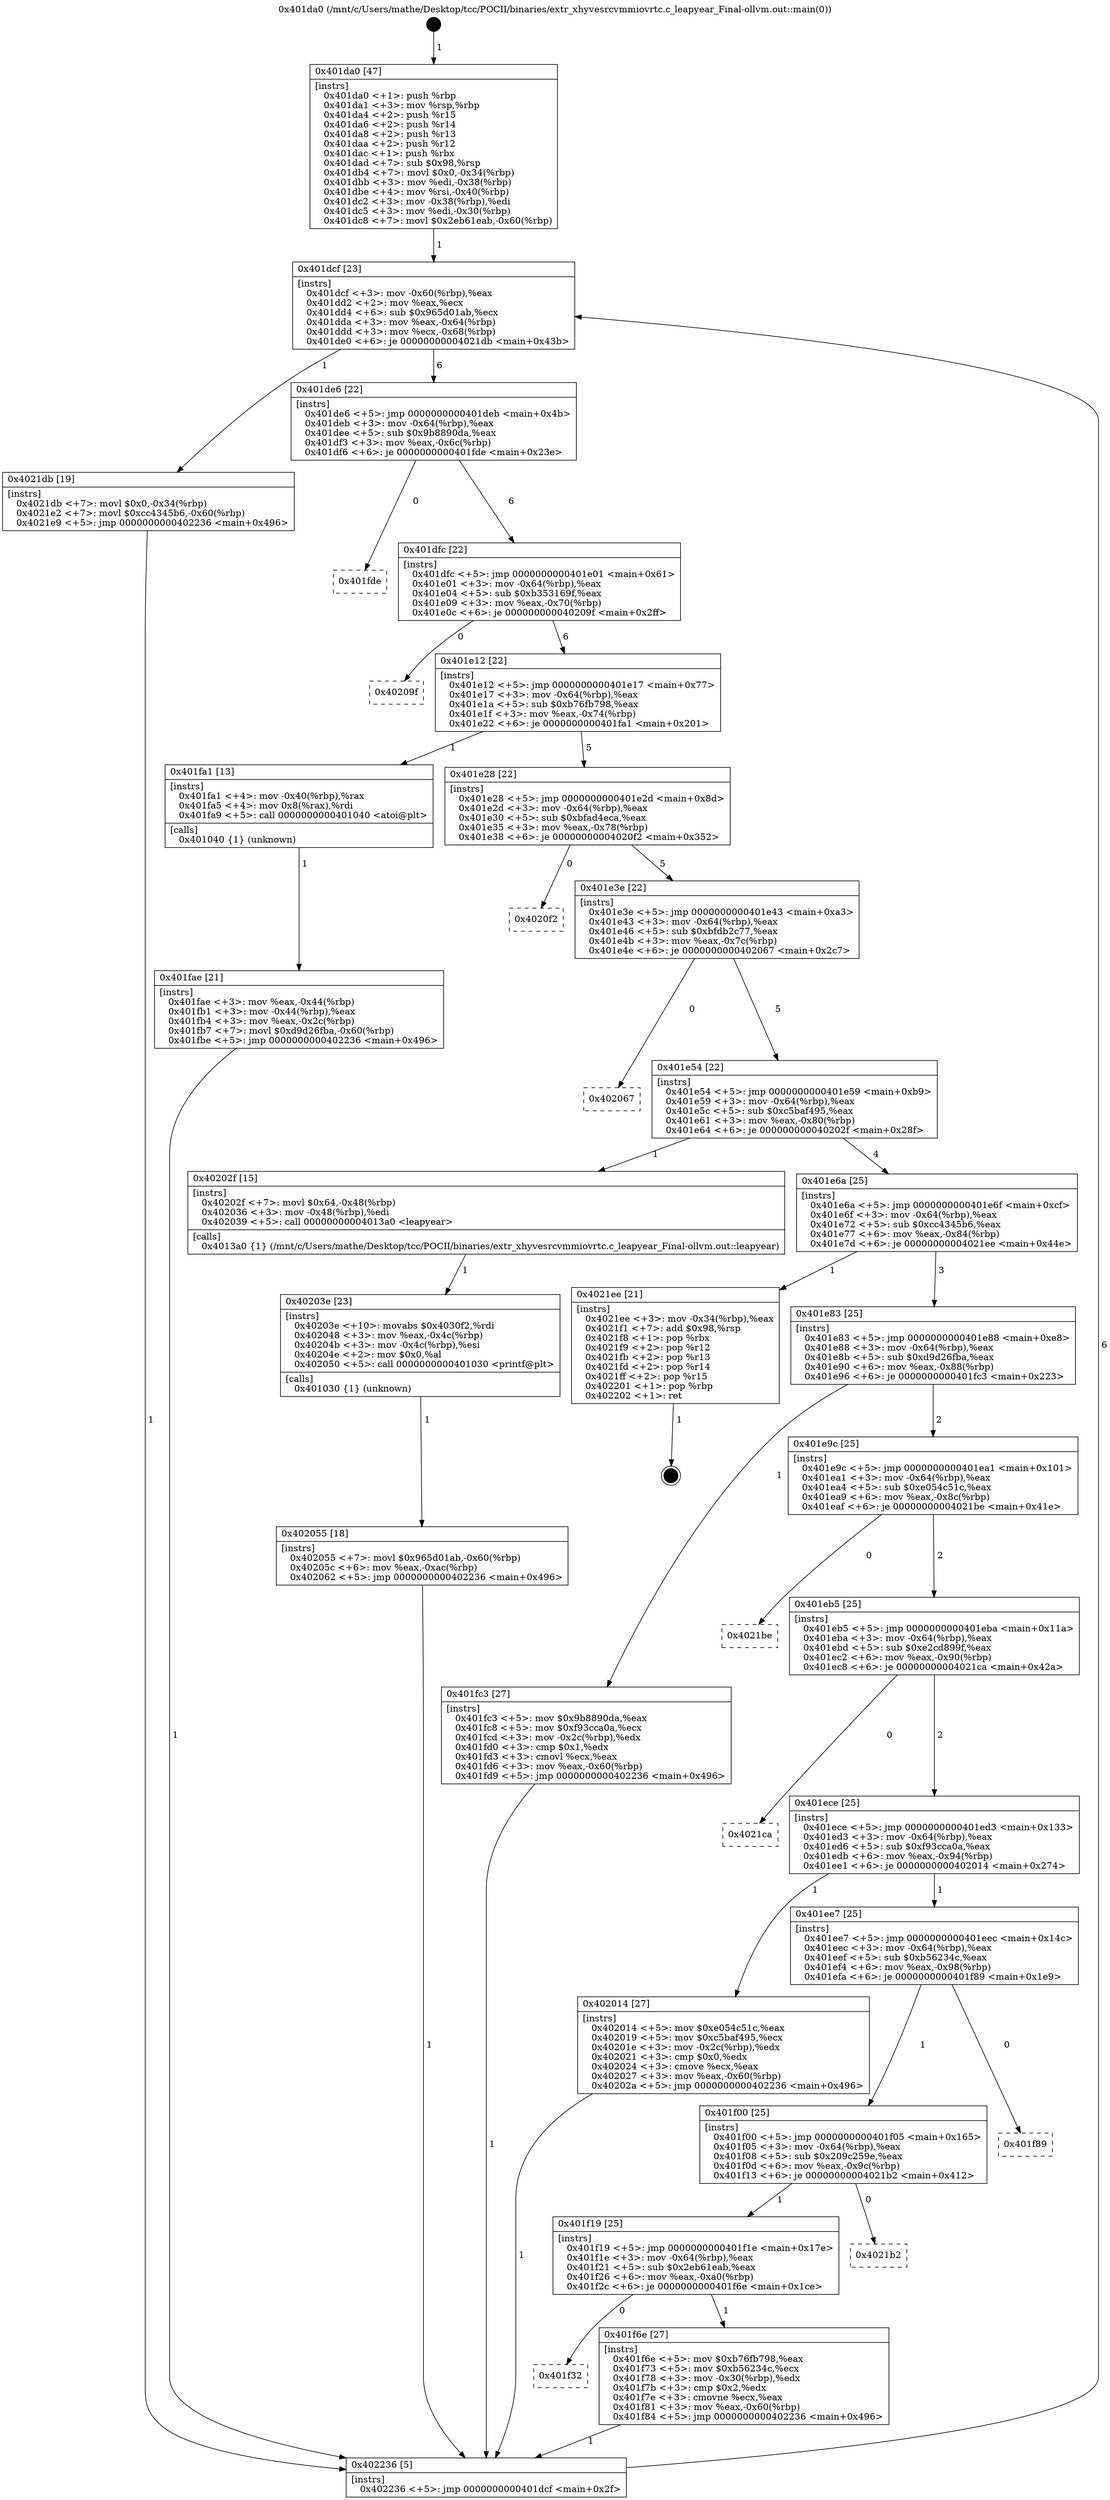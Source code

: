digraph "0x401da0" {
  label = "0x401da0 (/mnt/c/Users/mathe/Desktop/tcc/POCII/binaries/extr_xhyvesrcvmmiovrtc.c_leapyear_Final-ollvm.out::main(0))"
  labelloc = "t"
  node[shape=record]

  Entry [label="",width=0.3,height=0.3,shape=circle,fillcolor=black,style=filled]
  "0x401dcf" [label="{
     0x401dcf [23]\l
     | [instrs]\l
     &nbsp;&nbsp;0x401dcf \<+3\>: mov -0x60(%rbp),%eax\l
     &nbsp;&nbsp;0x401dd2 \<+2\>: mov %eax,%ecx\l
     &nbsp;&nbsp;0x401dd4 \<+6\>: sub $0x965d01ab,%ecx\l
     &nbsp;&nbsp;0x401dda \<+3\>: mov %eax,-0x64(%rbp)\l
     &nbsp;&nbsp;0x401ddd \<+3\>: mov %ecx,-0x68(%rbp)\l
     &nbsp;&nbsp;0x401de0 \<+6\>: je 00000000004021db \<main+0x43b\>\l
  }"]
  "0x4021db" [label="{
     0x4021db [19]\l
     | [instrs]\l
     &nbsp;&nbsp;0x4021db \<+7\>: movl $0x0,-0x34(%rbp)\l
     &nbsp;&nbsp;0x4021e2 \<+7\>: movl $0xcc4345b6,-0x60(%rbp)\l
     &nbsp;&nbsp;0x4021e9 \<+5\>: jmp 0000000000402236 \<main+0x496\>\l
  }"]
  "0x401de6" [label="{
     0x401de6 [22]\l
     | [instrs]\l
     &nbsp;&nbsp;0x401de6 \<+5\>: jmp 0000000000401deb \<main+0x4b\>\l
     &nbsp;&nbsp;0x401deb \<+3\>: mov -0x64(%rbp),%eax\l
     &nbsp;&nbsp;0x401dee \<+5\>: sub $0x9b8890da,%eax\l
     &nbsp;&nbsp;0x401df3 \<+3\>: mov %eax,-0x6c(%rbp)\l
     &nbsp;&nbsp;0x401df6 \<+6\>: je 0000000000401fde \<main+0x23e\>\l
  }"]
  Exit [label="",width=0.3,height=0.3,shape=circle,fillcolor=black,style=filled,peripheries=2]
  "0x401fde" [label="{
     0x401fde\l
  }", style=dashed]
  "0x401dfc" [label="{
     0x401dfc [22]\l
     | [instrs]\l
     &nbsp;&nbsp;0x401dfc \<+5\>: jmp 0000000000401e01 \<main+0x61\>\l
     &nbsp;&nbsp;0x401e01 \<+3\>: mov -0x64(%rbp),%eax\l
     &nbsp;&nbsp;0x401e04 \<+5\>: sub $0xb353169f,%eax\l
     &nbsp;&nbsp;0x401e09 \<+3\>: mov %eax,-0x70(%rbp)\l
     &nbsp;&nbsp;0x401e0c \<+6\>: je 000000000040209f \<main+0x2ff\>\l
  }"]
  "0x402055" [label="{
     0x402055 [18]\l
     | [instrs]\l
     &nbsp;&nbsp;0x402055 \<+7\>: movl $0x965d01ab,-0x60(%rbp)\l
     &nbsp;&nbsp;0x40205c \<+6\>: mov %eax,-0xac(%rbp)\l
     &nbsp;&nbsp;0x402062 \<+5\>: jmp 0000000000402236 \<main+0x496\>\l
  }"]
  "0x40209f" [label="{
     0x40209f\l
  }", style=dashed]
  "0x401e12" [label="{
     0x401e12 [22]\l
     | [instrs]\l
     &nbsp;&nbsp;0x401e12 \<+5\>: jmp 0000000000401e17 \<main+0x77\>\l
     &nbsp;&nbsp;0x401e17 \<+3\>: mov -0x64(%rbp),%eax\l
     &nbsp;&nbsp;0x401e1a \<+5\>: sub $0xb76fb798,%eax\l
     &nbsp;&nbsp;0x401e1f \<+3\>: mov %eax,-0x74(%rbp)\l
     &nbsp;&nbsp;0x401e22 \<+6\>: je 0000000000401fa1 \<main+0x201\>\l
  }"]
  "0x40203e" [label="{
     0x40203e [23]\l
     | [instrs]\l
     &nbsp;&nbsp;0x40203e \<+10\>: movabs $0x4030f2,%rdi\l
     &nbsp;&nbsp;0x402048 \<+3\>: mov %eax,-0x4c(%rbp)\l
     &nbsp;&nbsp;0x40204b \<+3\>: mov -0x4c(%rbp),%esi\l
     &nbsp;&nbsp;0x40204e \<+2\>: mov $0x0,%al\l
     &nbsp;&nbsp;0x402050 \<+5\>: call 0000000000401030 \<printf@plt\>\l
     | [calls]\l
     &nbsp;&nbsp;0x401030 \{1\} (unknown)\l
  }"]
  "0x401fa1" [label="{
     0x401fa1 [13]\l
     | [instrs]\l
     &nbsp;&nbsp;0x401fa1 \<+4\>: mov -0x40(%rbp),%rax\l
     &nbsp;&nbsp;0x401fa5 \<+4\>: mov 0x8(%rax),%rdi\l
     &nbsp;&nbsp;0x401fa9 \<+5\>: call 0000000000401040 \<atoi@plt\>\l
     | [calls]\l
     &nbsp;&nbsp;0x401040 \{1\} (unknown)\l
  }"]
  "0x401e28" [label="{
     0x401e28 [22]\l
     | [instrs]\l
     &nbsp;&nbsp;0x401e28 \<+5\>: jmp 0000000000401e2d \<main+0x8d\>\l
     &nbsp;&nbsp;0x401e2d \<+3\>: mov -0x64(%rbp),%eax\l
     &nbsp;&nbsp;0x401e30 \<+5\>: sub $0xbfad4eca,%eax\l
     &nbsp;&nbsp;0x401e35 \<+3\>: mov %eax,-0x78(%rbp)\l
     &nbsp;&nbsp;0x401e38 \<+6\>: je 00000000004020f2 \<main+0x352\>\l
  }"]
  "0x401fae" [label="{
     0x401fae [21]\l
     | [instrs]\l
     &nbsp;&nbsp;0x401fae \<+3\>: mov %eax,-0x44(%rbp)\l
     &nbsp;&nbsp;0x401fb1 \<+3\>: mov -0x44(%rbp),%eax\l
     &nbsp;&nbsp;0x401fb4 \<+3\>: mov %eax,-0x2c(%rbp)\l
     &nbsp;&nbsp;0x401fb7 \<+7\>: movl $0xd9d26fba,-0x60(%rbp)\l
     &nbsp;&nbsp;0x401fbe \<+5\>: jmp 0000000000402236 \<main+0x496\>\l
  }"]
  "0x4020f2" [label="{
     0x4020f2\l
  }", style=dashed]
  "0x401e3e" [label="{
     0x401e3e [22]\l
     | [instrs]\l
     &nbsp;&nbsp;0x401e3e \<+5\>: jmp 0000000000401e43 \<main+0xa3\>\l
     &nbsp;&nbsp;0x401e43 \<+3\>: mov -0x64(%rbp),%eax\l
     &nbsp;&nbsp;0x401e46 \<+5\>: sub $0xbfdb2c77,%eax\l
     &nbsp;&nbsp;0x401e4b \<+3\>: mov %eax,-0x7c(%rbp)\l
     &nbsp;&nbsp;0x401e4e \<+6\>: je 0000000000402067 \<main+0x2c7\>\l
  }"]
  "0x401da0" [label="{
     0x401da0 [47]\l
     | [instrs]\l
     &nbsp;&nbsp;0x401da0 \<+1\>: push %rbp\l
     &nbsp;&nbsp;0x401da1 \<+3\>: mov %rsp,%rbp\l
     &nbsp;&nbsp;0x401da4 \<+2\>: push %r15\l
     &nbsp;&nbsp;0x401da6 \<+2\>: push %r14\l
     &nbsp;&nbsp;0x401da8 \<+2\>: push %r13\l
     &nbsp;&nbsp;0x401daa \<+2\>: push %r12\l
     &nbsp;&nbsp;0x401dac \<+1\>: push %rbx\l
     &nbsp;&nbsp;0x401dad \<+7\>: sub $0x98,%rsp\l
     &nbsp;&nbsp;0x401db4 \<+7\>: movl $0x0,-0x34(%rbp)\l
     &nbsp;&nbsp;0x401dbb \<+3\>: mov %edi,-0x38(%rbp)\l
     &nbsp;&nbsp;0x401dbe \<+4\>: mov %rsi,-0x40(%rbp)\l
     &nbsp;&nbsp;0x401dc2 \<+3\>: mov -0x38(%rbp),%edi\l
     &nbsp;&nbsp;0x401dc5 \<+3\>: mov %edi,-0x30(%rbp)\l
     &nbsp;&nbsp;0x401dc8 \<+7\>: movl $0x2eb61eab,-0x60(%rbp)\l
  }"]
  "0x402067" [label="{
     0x402067\l
  }", style=dashed]
  "0x401e54" [label="{
     0x401e54 [22]\l
     | [instrs]\l
     &nbsp;&nbsp;0x401e54 \<+5\>: jmp 0000000000401e59 \<main+0xb9\>\l
     &nbsp;&nbsp;0x401e59 \<+3\>: mov -0x64(%rbp),%eax\l
     &nbsp;&nbsp;0x401e5c \<+5\>: sub $0xc5baf495,%eax\l
     &nbsp;&nbsp;0x401e61 \<+3\>: mov %eax,-0x80(%rbp)\l
     &nbsp;&nbsp;0x401e64 \<+6\>: je 000000000040202f \<main+0x28f\>\l
  }"]
  "0x402236" [label="{
     0x402236 [5]\l
     | [instrs]\l
     &nbsp;&nbsp;0x402236 \<+5\>: jmp 0000000000401dcf \<main+0x2f\>\l
  }"]
  "0x40202f" [label="{
     0x40202f [15]\l
     | [instrs]\l
     &nbsp;&nbsp;0x40202f \<+7\>: movl $0x64,-0x48(%rbp)\l
     &nbsp;&nbsp;0x402036 \<+3\>: mov -0x48(%rbp),%edi\l
     &nbsp;&nbsp;0x402039 \<+5\>: call 00000000004013a0 \<leapyear\>\l
     | [calls]\l
     &nbsp;&nbsp;0x4013a0 \{1\} (/mnt/c/Users/mathe/Desktop/tcc/POCII/binaries/extr_xhyvesrcvmmiovrtc.c_leapyear_Final-ollvm.out::leapyear)\l
  }"]
  "0x401e6a" [label="{
     0x401e6a [25]\l
     | [instrs]\l
     &nbsp;&nbsp;0x401e6a \<+5\>: jmp 0000000000401e6f \<main+0xcf\>\l
     &nbsp;&nbsp;0x401e6f \<+3\>: mov -0x64(%rbp),%eax\l
     &nbsp;&nbsp;0x401e72 \<+5\>: sub $0xcc4345b6,%eax\l
     &nbsp;&nbsp;0x401e77 \<+6\>: mov %eax,-0x84(%rbp)\l
     &nbsp;&nbsp;0x401e7d \<+6\>: je 00000000004021ee \<main+0x44e\>\l
  }"]
  "0x401f32" [label="{
     0x401f32\l
  }", style=dashed]
  "0x4021ee" [label="{
     0x4021ee [21]\l
     | [instrs]\l
     &nbsp;&nbsp;0x4021ee \<+3\>: mov -0x34(%rbp),%eax\l
     &nbsp;&nbsp;0x4021f1 \<+7\>: add $0x98,%rsp\l
     &nbsp;&nbsp;0x4021f8 \<+1\>: pop %rbx\l
     &nbsp;&nbsp;0x4021f9 \<+2\>: pop %r12\l
     &nbsp;&nbsp;0x4021fb \<+2\>: pop %r13\l
     &nbsp;&nbsp;0x4021fd \<+2\>: pop %r14\l
     &nbsp;&nbsp;0x4021ff \<+2\>: pop %r15\l
     &nbsp;&nbsp;0x402201 \<+1\>: pop %rbp\l
     &nbsp;&nbsp;0x402202 \<+1\>: ret\l
  }"]
  "0x401e83" [label="{
     0x401e83 [25]\l
     | [instrs]\l
     &nbsp;&nbsp;0x401e83 \<+5\>: jmp 0000000000401e88 \<main+0xe8\>\l
     &nbsp;&nbsp;0x401e88 \<+3\>: mov -0x64(%rbp),%eax\l
     &nbsp;&nbsp;0x401e8b \<+5\>: sub $0xd9d26fba,%eax\l
     &nbsp;&nbsp;0x401e90 \<+6\>: mov %eax,-0x88(%rbp)\l
     &nbsp;&nbsp;0x401e96 \<+6\>: je 0000000000401fc3 \<main+0x223\>\l
  }"]
  "0x401f6e" [label="{
     0x401f6e [27]\l
     | [instrs]\l
     &nbsp;&nbsp;0x401f6e \<+5\>: mov $0xb76fb798,%eax\l
     &nbsp;&nbsp;0x401f73 \<+5\>: mov $0xb56234c,%ecx\l
     &nbsp;&nbsp;0x401f78 \<+3\>: mov -0x30(%rbp),%edx\l
     &nbsp;&nbsp;0x401f7b \<+3\>: cmp $0x2,%edx\l
     &nbsp;&nbsp;0x401f7e \<+3\>: cmovne %ecx,%eax\l
     &nbsp;&nbsp;0x401f81 \<+3\>: mov %eax,-0x60(%rbp)\l
     &nbsp;&nbsp;0x401f84 \<+5\>: jmp 0000000000402236 \<main+0x496\>\l
  }"]
  "0x401fc3" [label="{
     0x401fc3 [27]\l
     | [instrs]\l
     &nbsp;&nbsp;0x401fc3 \<+5\>: mov $0x9b8890da,%eax\l
     &nbsp;&nbsp;0x401fc8 \<+5\>: mov $0xf93cca0a,%ecx\l
     &nbsp;&nbsp;0x401fcd \<+3\>: mov -0x2c(%rbp),%edx\l
     &nbsp;&nbsp;0x401fd0 \<+3\>: cmp $0x1,%edx\l
     &nbsp;&nbsp;0x401fd3 \<+3\>: cmovl %ecx,%eax\l
     &nbsp;&nbsp;0x401fd6 \<+3\>: mov %eax,-0x60(%rbp)\l
     &nbsp;&nbsp;0x401fd9 \<+5\>: jmp 0000000000402236 \<main+0x496\>\l
  }"]
  "0x401e9c" [label="{
     0x401e9c [25]\l
     | [instrs]\l
     &nbsp;&nbsp;0x401e9c \<+5\>: jmp 0000000000401ea1 \<main+0x101\>\l
     &nbsp;&nbsp;0x401ea1 \<+3\>: mov -0x64(%rbp),%eax\l
     &nbsp;&nbsp;0x401ea4 \<+5\>: sub $0xe054c51c,%eax\l
     &nbsp;&nbsp;0x401ea9 \<+6\>: mov %eax,-0x8c(%rbp)\l
     &nbsp;&nbsp;0x401eaf \<+6\>: je 00000000004021be \<main+0x41e\>\l
  }"]
  "0x401f19" [label="{
     0x401f19 [25]\l
     | [instrs]\l
     &nbsp;&nbsp;0x401f19 \<+5\>: jmp 0000000000401f1e \<main+0x17e\>\l
     &nbsp;&nbsp;0x401f1e \<+3\>: mov -0x64(%rbp),%eax\l
     &nbsp;&nbsp;0x401f21 \<+5\>: sub $0x2eb61eab,%eax\l
     &nbsp;&nbsp;0x401f26 \<+6\>: mov %eax,-0xa0(%rbp)\l
     &nbsp;&nbsp;0x401f2c \<+6\>: je 0000000000401f6e \<main+0x1ce\>\l
  }"]
  "0x4021be" [label="{
     0x4021be\l
  }", style=dashed]
  "0x401eb5" [label="{
     0x401eb5 [25]\l
     | [instrs]\l
     &nbsp;&nbsp;0x401eb5 \<+5\>: jmp 0000000000401eba \<main+0x11a\>\l
     &nbsp;&nbsp;0x401eba \<+3\>: mov -0x64(%rbp),%eax\l
     &nbsp;&nbsp;0x401ebd \<+5\>: sub $0xe2cd899f,%eax\l
     &nbsp;&nbsp;0x401ec2 \<+6\>: mov %eax,-0x90(%rbp)\l
     &nbsp;&nbsp;0x401ec8 \<+6\>: je 00000000004021ca \<main+0x42a\>\l
  }"]
  "0x4021b2" [label="{
     0x4021b2\l
  }", style=dashed]
  "0x4021ca" [label="{
     0x4021ca\l
  }", style=dashed]
  "0x401ece" [label="{
     0x401ece [25]\l
     | [instrs]\l
     &nbsp;&nbsp;0x401ece \<+5\>: jmp 0000000000401ed3 \<main+0x133\>\l
     &nbsp;&nbsp;0x401ed3 \<+3\>: mov -0x64(%rbp),%eax\l
     &nbsp;&nbsp;0x401ed6 \<+5\>: sub $0xf93cca0a,%eax\l
     &nbsp;&nbsp;0x401edb \<+6\>: mov %eax,-0x94(%rbp)\l
     &nbsp;&nbsp;0x401ee1 \<+6\>: je 0000000000402014 \<main+0x274\>\l
  }"]
  "0x401f00" [label="{
     0x401f00 [25]\l
     | [instrs]\l
     &nbsp;&nbsp;0x401f00 \<+5\>: jmp 0000000000401f05 \<main+0x165\>\l
     &nbsp;&nbsp;0x401f05 \<+3\>: mov -0x64(%rbp),%eax\l
     &nbsp;&nbsp;0x401f08 \<+5\>: sub $0x209c259e,%eax\l
     &nbsp;&nbsp;0x401f0d \<+6\>: mov %eax,-0x9c(%rbp)\l
     &nbsp;&nbsp;0x401f13 \<+6\>: je 00000000004021b2 \<main+0x412\>\l
  }"]
  "0x402014" [label="{
     0x402014 [27]\l
     | [instrs]\l
     &nbsp;&nbsp;0x402014 \<+5\>: mov $0xe054c51c,%eax\l
     &nbsp;&nbsp;0x402019 \<+5\>: mov $0xc5baf495,%ecx\l
     &nbsp;&nbsp;0x40201e \<+3\>: mov -0x2c(%rbp),%edx\l
     &nbsp;&nbsp;0x402021 \<+3\>: cmp $0x0,%edx\l
     &nbsp;&nbsp;0x402024 \<+3\>: cmove %ecx,%eax\l
     &nbsp;&nbsp;0x402027 \<+3\>: mov %eax,-0x60(%rbp)\l
     &nbsp;&nbsp;0x40202a \<+5\>: jmp 0000000000402236 \<main+0x496\>\l
  }"]
  "0x401ee7" [label="{
     0x401ee7 [25]\l
     | [instrs]\l
     &nbsp;&nbsp;0x401ee7 \<+5\>: jmp 0000000000401eec \<main+0x14c\>\l
     &nbsp;&nbsp;0x401eec \<+3\>: mov -0x64(%rbp),%eax\l
     &nbsp;&nbsp;0x401eef \<+5\>: sub $0xb56234c,%eax\l
     &nbsp;&nbsp;0x401ef4 \<+6\>: mov %eax,-0x98(%rbp)\l
     &nbsp;&nbsp;0x401efa \<+6\>: je 0000000000401f89 \<main+0x1e9\>\l
  }"]
  "0x401f89" [label="{
     0x401f89\l
  }", style=dashed]
  Entry -> "0x401da0" [label=" 1"]
  "0x401dcf" -> "0x4021db" [label=" 1"]
  "0x401dcf" -> "0x401de6" [label=" 6"]
  "0x4021ee" -> Exit [label=" 1"]
  "0x401de6" -> "0x401fde" [label=" 0"]
  "0x401de6" -> "0x401dfc" [label=" 6"]
  "0x4021db" -> "0x402236" [label=" 1"]
  "0x401dfc" -> "0x40209f" [label=" 0"]
  "0x401dfc" -> "0x401e12" [label=" 6"]
  "0x402055" -> "0x402236" [label=" 1"]
  "0x401e12" -> "0x401fa1" [label=" 1"]
  "0x401e12" -> "0x401e28" [label=" 5"]
  "0x40203e" -> "0x402055" [label=" 1"]
  "0x401e28" -> "0x4020f2" [label=" 0"]
  "0x401e28" -> "0x401e3e" [label=" 5"]
  "0x40202f" -> "0x40203e" [label=" 1"]
  "0x401e3e" -> "0x402067" [label=" 0"]
  "0x401e3e" -> "0x401e54" [label=" 5"]
  "0x402014" -> "0x402236" [label=" 1"]
  "0x401e54" -> "0x40202f" [label=" 1"]
  "0x401e54" -> "0x401e6a" [label=" 4"]
  "0x401fc3" -> "0x402236" [label=" 1"]
  "0x401e6a" -> "0x4021ee" [label=" 1"]
  "0x401e6a" -> "0x401e83" [label=" 3"]
  "0x401fae" -> "0x402236" [label=" 1"]
  "0x401e83" -> "0x401fc3" [label=" 1"]
  "0x401e83" -> "0x401e9c" [label=" 2"]
  "0x401fa1" -> "0x401fae" [label=" 1"]
  "0x401e9c" -> "0x4021be" [label=" 0"]
  "0x401e9c" -> "0x401eb5" [label=" 2"]
  "0x401da0" -> "0x401dcf" [label=" 1"]
  "0x401eb5" -> "0x4021ca" [label=" 0"]
  "0x401eb5" -> "0x401ece" [label=" 2"]
  "0x401f6e" -> "0x402236" [label=" 1"]
  "0x401ece" -> "0x402014" [label=" 1"]
  "0x401ece" -> "0x401ee7" [label=" 1"]
  "0x401f19" -> "0x401f6e" [label=" 1"]
  "0x401ee7" -> "0x401f89" [label=" 0"]
  "0x401ee7" -> "0x401f00" [label=" 1"]
  "0x401f19" -> "0x401f32" [label=" 0"]
  "0x401f00" -> "0x4021b2" [label=" 0"]
  "0x401f00" -> "0x401f19" [label=" 1"]
  "0x402236" -> "0x401dcf" [label=" 6"]
}
